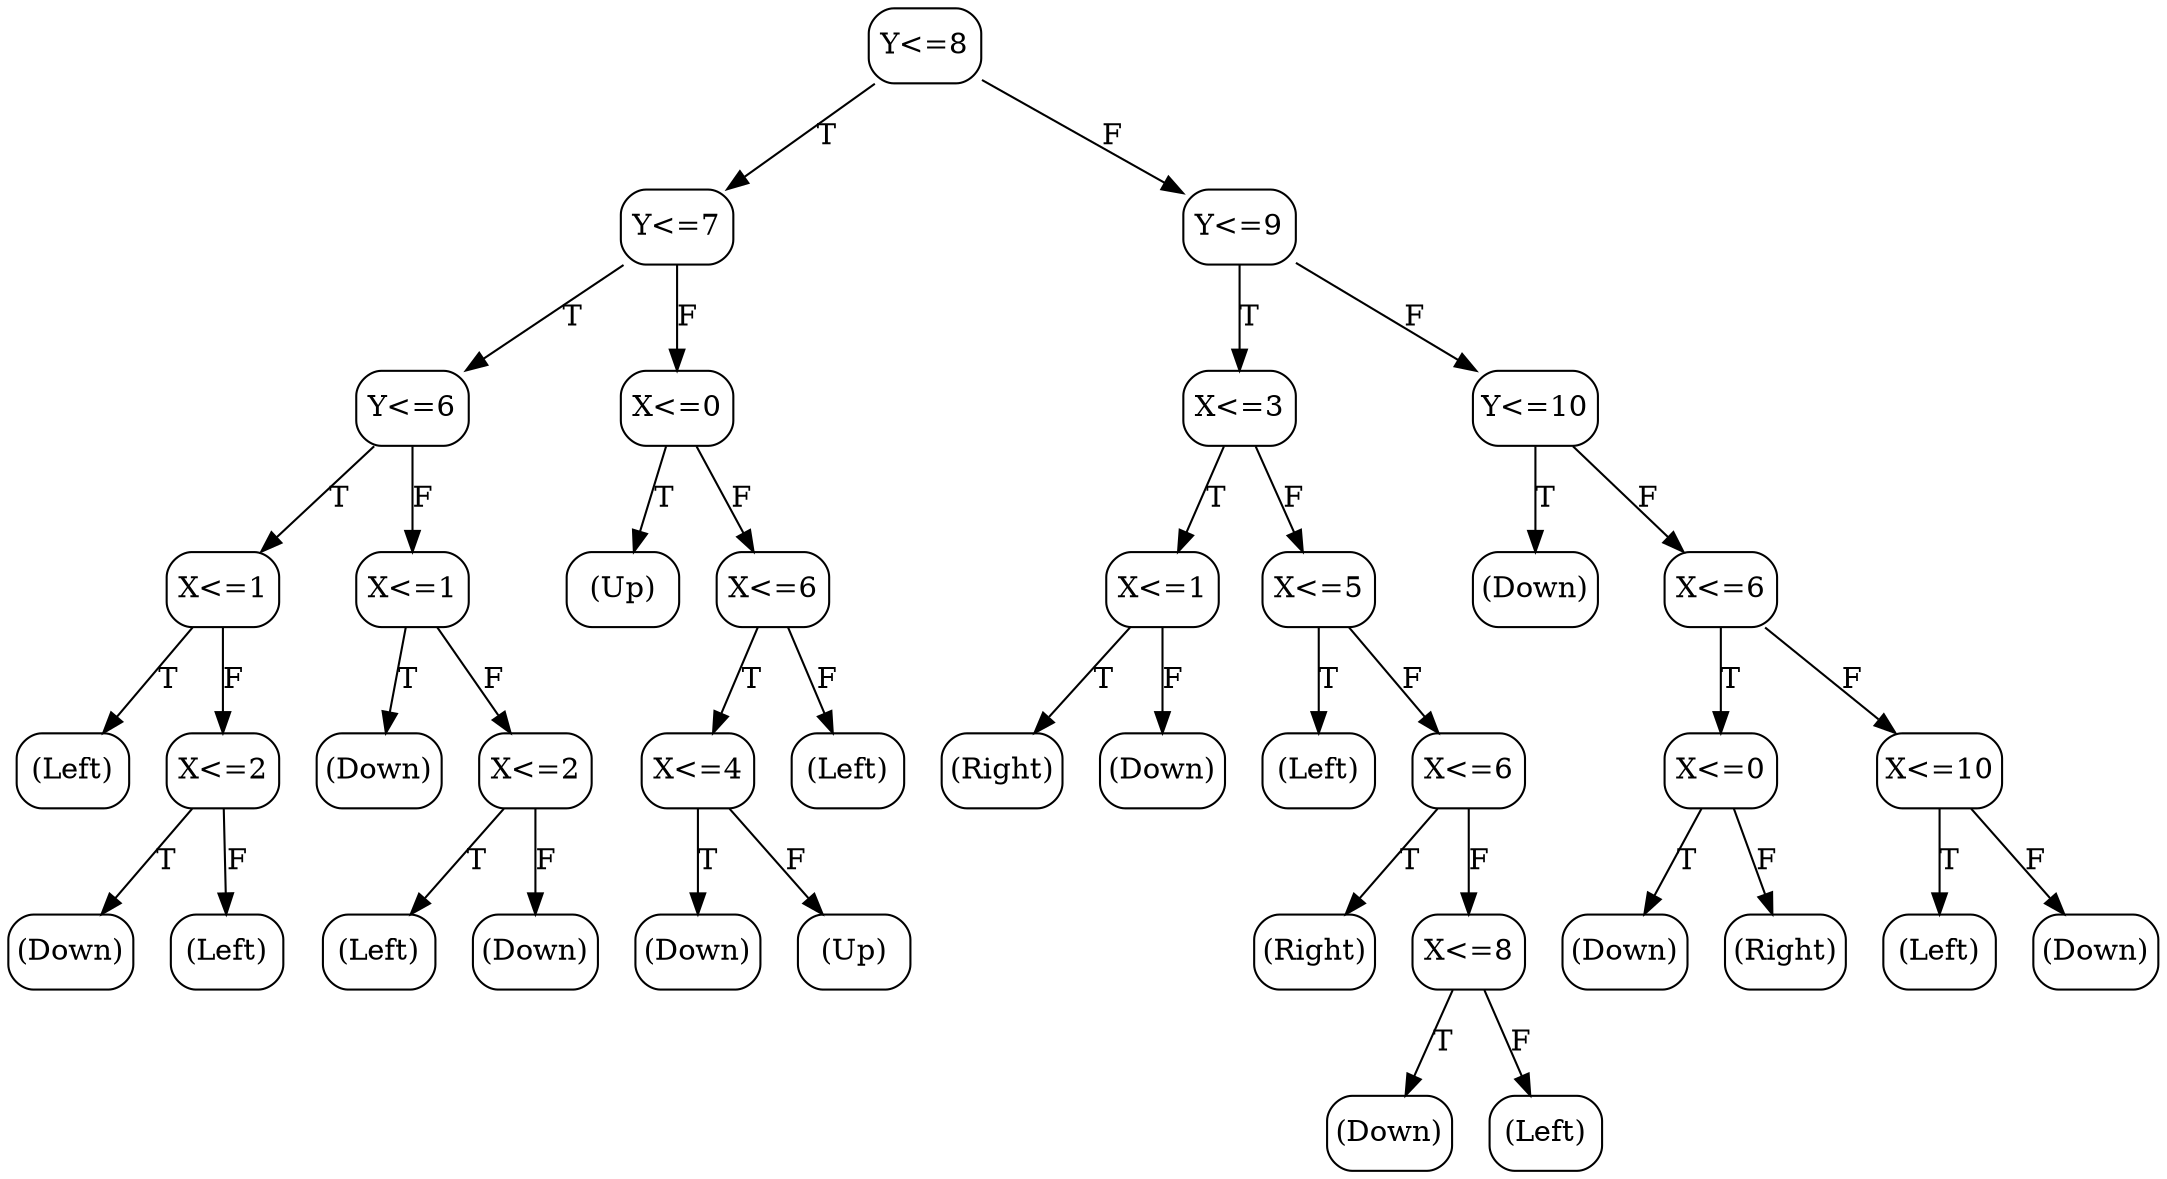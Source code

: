 // decision tree
digraph {
	6 [label="(Left)" margin="0.05,0.05" shape=box style=rounded]
	10 [label="(Down)" margin="0.05,0.05" shape=box style=rounded]
	11 [label="(Left)" margin="0.05,0.05" shape=box style=rounded]
	9 [label="X<=2" margin="0.05,0.05" shape=box style=rounded]
	9 -> 10 [label=T]
	9 -> 11 [label=F]
	5 [label="X<=1" margin="0.05,0.05" shape=box style=rounded]
	5 -> 6 [label=T]
	5 -> 9 [label=F]
	13 [label="(Down)" margin="0.05,0.05" shape=box style=rounded]
	17 [label="(Left)" margin="0.05,0.05" shape=box style=rounded]
	18 [label="(Down)" margin="0.05,0.05" shape=box style=rounded]
	16 [label="X<=2" margin="0.05,0.05" shape=box style=rounded]
	16 -> 17 [label=T]
	16 -> 18 [label=F]
	12 [label="X<=1" margin="0.05,0.05" shape=box style=rounded]
	12 -> 13 [label=T]
	12 -> 16 [label=F]
	2 [label="Y<=6" margin="0.05,0.05" shape=box style=rounded]
	2 -> 5 [label=T]
	2 -> 12 [label=F]
	66 [label="(Up)" margin="0.05,0.05" shape=box style=rounded]
	116 [label="(Down)" margin="0.05,0.05" shape=box style=rounded]
	117 [label="(Up)" margin="0.05,0.05" shape=box style=rounded]
	114 [label="X<=4" margin="0.05,0.05" shape=box style=rounded]
	114 -> 116 [label=T]
	114 -> 117 [label=F]
	121 [label="(Left)" margin="0.05,0.05" shape=box style=rounded]
	97 [label="X<=6" margin="0.05,0.05" shape=box style=rounded]
	97 -> 114 [label=T]
	97 -> 121 [label=F]
	65 [label="X<=0" margin="0.05,0.05" shape=box style=rounded]
	65 -> 66 [label=T]
	65 -> 97 [label=F]
	1 [label="Y<=7" margin="0.05,0.05" shape=box style=rounded]
	1 -> 2 [label=T]
	1 -> 65 [label=F]
	131 [label="(Right)" margin="0.05,0.05" shape=box style=rounded]
	146 [label="(Down)" margin="0.05,0.05" shape=box style=rounded]
	130 [label="X<=1" margin="0.05,0.05" shape=box style=rounded]
	130 -> 131 [label=T]
	130 -> 146 [label=F]
	162 [label="(Left)" margin="0.05,0.05" shape=box style=rounded]
	178 [label="(Right)" margin="0.05,0.05" shape=box style=rounded]
	186 [label="(Down)" margin="0.05,0.05" shape=box style=rounded]
	189 [label="(Left)" margin="0.05,0.05" shape=box style=rounded]
	185 [label="X<=8" margin="0.05,0.05" shape=box style=rounded]
	185 -> 186 [label=T]
	185 -> 189 [label=F]
	177 [label="X<=6" margin="0.05,0.05" shape=box style=rounded]
	177 -> 178 [label=T]
	177 -> 185 [label=F]
	161 [label="X<=5" margin="0.05,0.05" shape=box style=rounded]
	161 -> 162 [label=T]
	161 -> 177 [label=F]
	129 [label="X<=3" margin="0.05,0.05" shape=box style=rounded]
	129 -> 130 [label=T]
	129 -> 161 [label=F]
	193 [label="(Down)" margin="0.05,0.05" shape=box style=rounded]
	242 [label="(Down)" margin="0.05,0.05" shape=box style=rounded]
	245 [label="(Right)" margin="0.05,0.05" shape=box style=rounded]
	241 [label="X<=0" margin="0.05,0.05" shape=box style=rounded]
	241 -> 242 [label=T]
	241 -> 245 [label=F]
	249 [label="(Left)" margin="0.05,0.05" shape=box style=rounded]
	252 [label="(Down)" margin="0.05,0.05" shape=box style=rounded]
	248 [label="X<=10" margin="0.05,0.05" shape=box style=rounded]
	248 -> 249 [label=T]
	248 -> 252 [label=F]
	224 [label="X<=6" margin="0.05,0.05" shape=box style=rounded]
	224 -> 241 [label=T]
	224 -> 248 [label=F]
	192 [label="Y<=10" margin="0.05,0.05" shape=box style=rounded]
	192 -> 193 [label=T]
	192 -> 224 [label=F]
	128 [label="Y<=9" margin="0.05,0.05" shape=box style=rounded]
	128 -> 129 [label=T]
	128 -> 192 [label=F]
	0 [label="Y<=8" margin="0.05,0.05" shape=box style=rounded]
	0 -> 1 [label=T]
	0 -> 128 [label=F]
}

